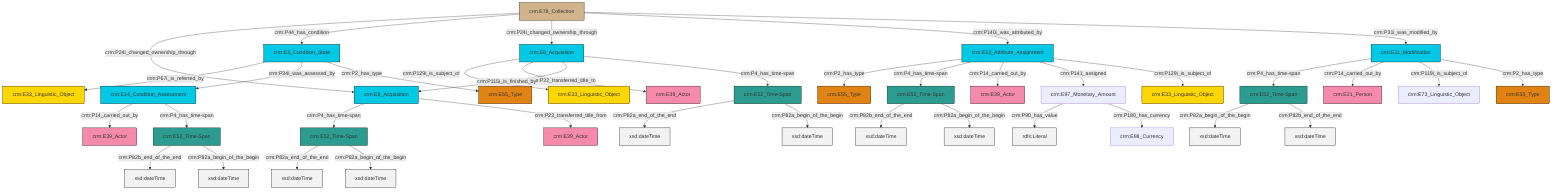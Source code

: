 graph TD
classDef Literal fill:#f2f2f2,stroke:#000000;
classDef CRM_Entity fill:#FFFFFF,stroke:#000000;
classDef Temporal_Entity fill:#00C9E6, stroke:#000000;
classDef Type fill:#E18312, stroke:#000000;
classDef Time-Span fill:#2C9C91, stroke:#000000;
classDef Appellation fill:#FFEB7F, stroke:#000000;
classDef Place fill:#008836, stroke:#000000;
classDef Persistent_Item fill:#B266B2, stroke:#000000;
classDef Conceptual_Object fill:#FFD700, stroke:#000000;
classDef Physical_Thing fill:#D2B48C, stroke:#000000;
classDef Actor fill:#f58aad, stroke:#000000;
classDef PC_Classes fill:#4ce600, stroke:#000000;
classDef Multi fill:#cccccc,stroke:#000000;

0["crm:E8_Acquisition"]:::Temporal_Entity -->|crm:P129i_is_subject_of| 2["crm:E33_Linguistic_Object"]:::Conceptual_Object
5["crm:E78_Collection"]:::Physical_Thing -->|crm:P24i_changed_ownership_through| 6["crm:E8_Acquisition"]:::Temporal_Entity
7["crm:E13_Attribute_Assignment"]:::Temporal_Entity -->|crm:P2_has_type| 8["crm:E55_Type"]:::Type
9["crm:E52_Time-Span"]:::Time-Span -->|crm:P82a_end_of_the_end| 10[xsd:dateTime]:::Literal
14["crm:E52_Time-Span"]:::Time-Span -->|crm:P82b_end_of_the_end| 15[xsd:dateTime]:::Literal
9["crm:E52_Time-Span"]:::Time-Span -->|crm:P82a_begin_of_the_begin| 16[xsd:dateTime]:::Literal
19["crm:E97_Monetary_Amount"]:::Default -->|crm:P90_has_value| 20[rdfs:Literal]:::Literal
5["crm:E78_Collection"]:::Physical_Thing -->|crm:P44_has_condition| 24["crm:E3_Condition_State"]:::Temporal_Entity
7["crm:E13_Attribute_Assignment"]:::Temporal_Entity -->|crm:P4_has_time-span| 14["crm:E52_Time-Span"]:::Time-Span
29["crm:E14_Condition_Assessment"]:::Temporal_Entity -->|crm:P14_carried_out_by| 30["crm:E39_Actor"]:::Actor
17["crm:E52_Time-Span"]:::Time-Span -->|crm:P82b_end_of_the_end| 33[xsd:dateTime]:::Literal
7["crm:E13_Attribute_Assignment"]:::Temporal_Entity -->|crm:P14_carried_out_by| 36["crm:E39_Actor"]:::Actor
37["crm:E11_Modification"]:::Temporal_Entity -->|crm:P4_has_time-span| 27["crm:E52_Time-Span"]:::Time-Span
0["crm:E8_Acquisition"]:::Temporal_Entity -->|crm:P22_transferred_title_to| 38["crm:E39_Actor"]:::Actor
7["crm:E13_Attribute_Assignment"]:::Temporal_Entity -->|crm:P141_assigned| 19["crm:E97_Monetary_Amount"]:::Default
5["crm:E78_Collection"]:::Physical_Thing -->|crm:P24i_changed_ownership_through| 0["crm:E8_Acquisition"]:::Temporal_Entity
37["crm:E11_Modification"]:::Temporal_Entity -->|crm:P14_carried_out_by| 25["crm:E21_Person"]:::Actor
0["crm:E8_Acquisition"]:::Temporal_Entity -->|crm:P115i_is_finished_by| 6["crm:E8_Acquisition"]:::Temporal_Entity
6["crm:E8_Acquisition"]:::Temporal_Entity -->|crm:P4_has_time-span| 9["crm:E52_Time-Span"]:::Time-Span
24["crm:E3_Condition_State"]:::Temporal_Entity -->|crm:P67i_is_referred_by| 44["crm:E33_Linguistic_Object"]:::Conceptual_Object
37["crm:E11_Modification"]:::Temporal_Entity -->|crm:P119i_is_subject_of| 12["crm:E73_Linguistic_Object"]:::Default
14["crm:E52_Time-Span"]:::Time-Span -->|crm:P82a_begin_of_the_begin| 46[xsd:dateTime]:::Literal
19["crm:E97_Monetary_Amount"]:::Default -->|crm:P180_has_currency| 47["crm:E98_Currency"]:::Default
49["crm:E52_Time-Span"]:::Time-Span -->|crm:P82a_end_of_the_end| 50[xsd:dateTime]:::Literal
24["crm:E3_Condition_State"]:::Temporal_Entity -->|crm:P34i_was_assessed_by| 29["crm:E14_Condition_Assessment"]:::Temporal_Entity
5["crm:E78_Collection"]:::Physical_Thing -->|crm:P140i_was_attributed_by| 7["crm:E13_Attribute_Assignment"]:::Temporal_Entity
49["crm:E52_Time-Span"]:::Time-Span -->|crm:P82a_begin_of_the_begin| 55[xsd:dateTime]:::Literal
6["crm:E8_Acquisition"]:::Temporal_Entity -->|crm:P23_transferred_title_from| 31["crm:E39_Actor"]:::Actor
7["crm:E13_Attribute_Assignment"]:::Temporal_Entity -->|crm:P129i_is_subject_of| 3["crm:E33_Linguistic_Object"]:::Conceptual_Object
29["crm:E14_Condition_Assessment"]:::Temporal_Entity -->|crm:P4_has_time-span| 17["crm:E52_Time-Span"]:::Time-Span
17["crm:E52_Time-Span"]:::Time-Span -->|crm:P82a_begin_of_the_begin| 57[xsd:dateTime]:::Literal
0["crm:E8_Acquisition"]:::Temporal_Entity -->|crm:P4_has_time-span| 49["crm:E52_Time-Span"]:::Time-Span
5["crm:E78_Collection"]:::Physical_Thing -->|crm:P31i_was_modified_by| 37["crm:E11_Modification"]:::Temporal_Entity
24["crm:E3_Condition_State"]:::Temporal_Entity -->|crm:P2_has_type| 34["crm:E55_Type"]:::Type
27["crm:E52_Time-Span"]:::Time-Span -->|crm:P82a_begin_of_the_begin| 60[xsd:dateTime]:::Literal
37["crm:E11_Modification"]:::Temporal_Entity -->|crm:P2_has_type| 40["crm:E55_Type"]:::Type
27["crm:E52_Time-Span"]:::Time-Span -->|crm:P82b_end_of_the_end| 62[xsd:dateTime]:::Literal